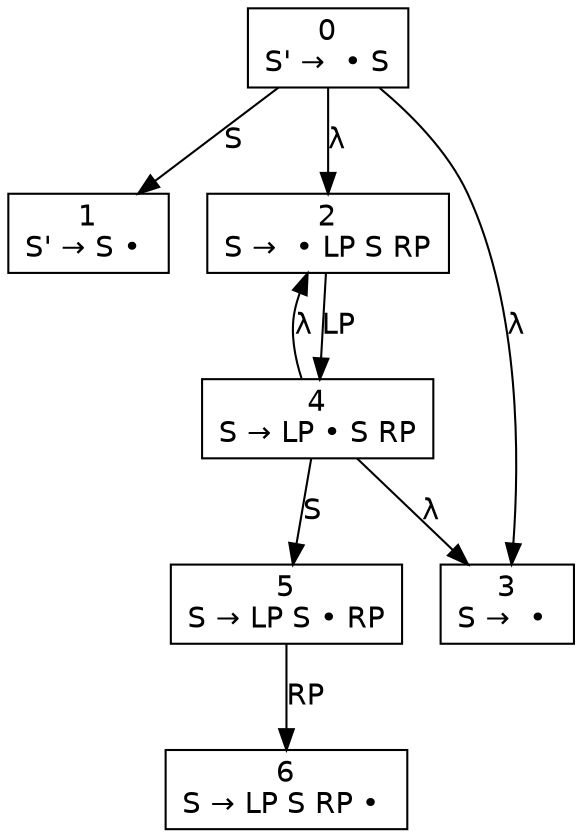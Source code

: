 digraph d{
node [fontname=Helvetica,shape=box];
edge [fontname=Helvetica];
n0 [label=<0<br />S' →  • S>];
n1 [label=<1<br />S' → S • >];
n2 [label=<2<br />S →  • LP S RP>];
n3 [label=<3<br />S →  • >];
n4 [label=<4<br />S → LP • S RP>];
n5 [label=<5<br />S → LP S • RP>];
n6 [label=<6<br />S → LP S RP • >];
n0 -> n1 [label="S"];
n0 -> n2 [label=<&lambda;>];
n0 -> n3 [label=<&lambda;>];
n2 -> n4 [label="LP"];
n4 -> n5 [label="S"];
n4 -> n2 [label=<&lambda;>];
n4 -> n3 [label=<&lambda;>];
n5 -> n6 [label="RP"];
}